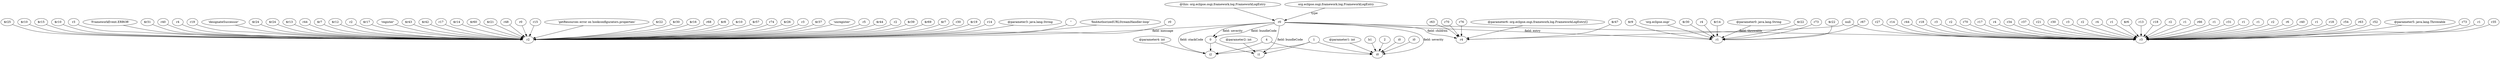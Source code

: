 digraph g {
0[label="r30"]
1[label="r3"]
0->1[label=""]
2[label="r0"]
3[label="i1"]
2->3[label="field: bundleCode"]
4[label="r3"]
4->1[label=""]
5[label="$r14"]
6[label="r2"]
5->6[label=""]
7[label="$r60"]
7->6[label=""]
8[label="r63"]
9[label="r4"]
8->9[label=""]
10[label="i0"]
2->10[label="field: severity"]
11[label="$r21"]
11->6[label=""]
12[label="r48"]
12->6[label=""]
13[label="1"]
14[label="i2"]
13->14[label=""]
15[label="r0"]
15->6[label=""]
16[label="r15"]
16->6[label=""]
17[label="'getResources error on hookconfigurators.properties'"]
17->6[label=""]
18[label="4"]
18->14[label=""]
19[label="$r22"]
19->6[label=""]
20[label="$r30"]
20->6[label=""]
21[label="$r16"]
21->6[label=""]
22[label="r67"]
23[label="r1"]
22->23[label=""]
24[label="r2"]
24->1[label=""]
25[label="0"]
25->14[label=""]
26[label="r68"]
26->6[label=""]
27[label="$r8"]
27->6[label=""]
28[label="@parameter1: int"]
28->10[label=""]
25->3[label=""]
29[label="r4"]
29->1[label=""]
13->3[label=""]
30[label="b1"]
30->10[label=""]
31[label="r1"]
31->1[label=""]
32[label="$r6"]
32->1[label=""]
33[label="$r10"]
33->6[label=""]
34[label="$r57"]
34->6[label=""]
35[label="$r47"]
35->9[label=""]
36[label="r13"]
36->1[label=""]
37[label="r74"]
37->6[label=""]
38[label="r18"]
38->1[label=""]
39[label="$r9"]
39->23[label=""]
40[label="$r26"]
40->6[label=""]
41[label="r3"]
41->6[label=""]
13->10[label=""]
42[label="2"]
42->10[label=""]
2->14[label="field: stackCode"]
43[label="r2"]
43->1[label=""]
44[label="r1"]
44->1[label=""]
18->10[label=""]
45[label="@this: org.eclipse.osgi.framework.log.FrameworkLogEntry"]
45->2[label=""]
46[label="r66"]
46->1[label=""]
47[label="$r37"]
47->6[label=""]
48[label="r1"]
48->1[label=""]
49[label="'unregister'"]
49->6[label=""]
50[label="'org.eclipse.osgi'"]
50->23[label=""]
51[label="r5"]
51->6[label=""]
52[label="$r44"]
52->6[label=""]
2->6[label="field: message"]
53[label="r2"]
53->6[label=""]
54[label="r31"]
54->1[label=""]
55[label="$r39"]
55->6[label=""]
56[label="r1"]
56->1[label=""]
57[label="$r69"]
57->6[label=""]
58[label="$r30"]
58->23[label=""]
59[label="null"]
59->9[label=""]
60[label="r1"]
60->1[label=""]
61[label="$r7"]
61->6[label=""]
2->9[label="field: children"]
62[label="r30"]
62->6[label=""]
63[label="r2"]
63->1[label=""]
64[label="$r19"]
64->6[label=""]
65[label="r6"]
65->1[label=""]
66[label="r40"]
66->1[label=""]
67[label="r1"]
67->1[label=""]
68[label="r14"]
68->6[label=""]
69[label="r18"]
69->1[label=""]
70[label="r54"]
70->1[label=""]
71[label="r70"]
71->9[label=""]
72[label="r63"]
72->1[label=""]
73[label="r52"]
73->1[label=""]
74[label="@parameter3: java.lang.String"]
74->6[label=""]
75[label="''"]
75->6[label=""]
76[label="@parameter5: java.lang.Throwable"]
76->1[label=""]
77[label="'findAuthorizedURLStreamHandler-loop'"]
77->6[label=""]
78[label="@parameter4: int"]
78->14[label=""]
79[label="r0"]
79->6[label=""]
80[label="r4"]
80->23[label=""]
81[label="$r25"]
81->6[label=""]
82[label="r73"]
82->1[label=""]
83[label="$r10"]
83->6[label=""]
84[label="r1"]
84->1[label=""]
85[label="r35"]
85->1[label=""]
86[label="$r15"]
86->6[label=""]
87[label="r76"]
87->9[label=""]
88[label="$r14"]
88->23[label=""]
89[label="$r10"]
89->6[label=""]
90[label="r27"]
90->1[label=""]
91[label="@parameter6: org.eclipse.osgi.framework.log.FrameworkLogEntry[]"]
91->9[label=""]
92[label="r14"]
92->1[label=""]
93[label="@parameter0: java.lang.String"]
93->23[label=""]
2->25[label="field: severity"]
2->25[label="field: bundleCode"]
94[label="r3"]
94->6[label=""]
95[label="'FrameworkEvent.ERROR'"]
95->6[label=""]
96[label="$r31"]
96->6[label=""]
97[label="r40"]
97->6[label=""]
98[label="$r22"]
98->23[label=""]
99[label="r4"]
99->6[label=""]
100[label="r44"]
100->1[label=""]
101[label="r19"]
101->6[label=""]
102[label="r18"]
102->1[label=""]
103[label="'designateSuccessor'"]
103->6[label=""]
104[label="$r24"]
104->6[label=""]
105[label="$r24"]
105->6[label=""]
106[label="r3"]
106->1[label=""]
107[label="$r13"]
107->6[label=""]
108[label="r2"]
108->1[label=""]
109[label="@parameter2: int"]
109->3[label=""]
110[label="r44"]
110->6[label=""]
111[label="$r7"]
111->6[label=""]
59->1[label=""]
112[label="i0"]
112->10[label=""]
113[label="$r12"]
113->6[label=""]
114[label="r2"]
114->6[label=""]
115[label="r70"]
115->1[label=""]
116[label="r17"]
116->1[label=""]
117[label="$r17"]
117->6[label=""]
118[label="r73"]
118->23[label=""]
119[label="r4"]
119->1[label=""]
120[label="'register'"]
120->6[label=""]
2->23[label="field: entry"]
121[label="$r22"]
121->23[label=""]
2->1[label="field: throwable"]
122[label="i0"]
122->10[label=""]
123[label="r34"]
123->1[label=""]
124[label="$r43"]
124->6[label=""]
125[label="r37"]
125->1[label=""]
126[label="org.eclipse.osgi.framework.log.FrameworkLogEntry"]
126->2[label="type"]
127[label="$r42"]
127->6[label=""]
128[label="r17"]
128->6[label=""]
129[label="r21"]
129->1[label=""]
}